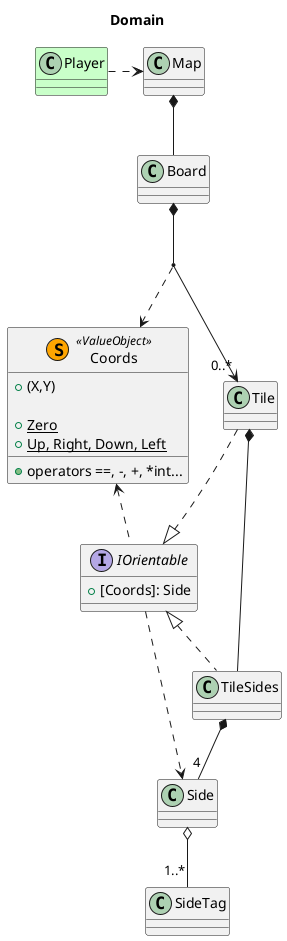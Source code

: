@startuml
'https://plantuml.com/class-diagram

Title "Domain"

class Player #technology
Player .> Map

Map *-- Board
Board *--> "0..*" Tile

class Coords << (S, orange) ValueObject>> 
{
    +{field}(X,Y)
    
    +Zero {static}
    +Up, Right, Down, Left {static}
    
    +{method} operators ==, -, +, *int...
}
(Board, Tile) .> Coords

interface IOrientable
{
    +[Coords]: Side
}
IOrientable .l> Coords
IOrientable ..> Side

class TileSides
TileSides .u.|> IOrientable

class Tile
Tile ..|> IOrientable
Tile *-- TileSides
TileSides *-- "4" Side
Side o-- "1..*" SideTag

@enduml